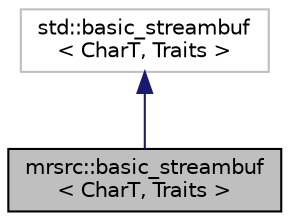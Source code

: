 digraph "mrsrc::basic_streambuf&lt; CharT, Traits &gt;"
{
  edge [fontname="Helvetica",fontsize="10",labelfontname="Helvetica",labelfontsize="10"];
  node [fontname="Helvetica",fontsize="10",shape=record];
  Node0 [label="mrsrc::basic_streambuf\l\< CharT, Traits \>",height=0.2,width=0.4,color="black", fillcolor="grey75", style="filled", fontcolor="black"];
  Node1 -> Node0 [dir="back",color="midnightblue",fontsize="10",style="solid",fontname="Helvetica"];
  Node1 [label="std::basic_streambuf\l\< CharT, Traits \>",height=0.2,width=0.4,color="grey75", fillcolor="white", style="filled"];
}
